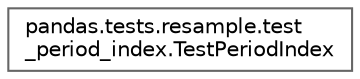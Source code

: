 digraph "Graphical Class Hierarchy"
{
 // LATEX_PDF_SIZE
  bgcolor="transparent";
  edge [fontname=Helvetica,fontsize=10,labelfontname=Helvetica,labelfontsize=10];
  node [fontname=Helvetica,fontsize=10,shape=box,height=0.2,width=0.4];
  rankdir="LR";
  Node0 [id="Node000000",label="pandas.tests.resample.test\l_period_index.TestPeriodIndex",height=0.2,width=0.4,color="grey40", fillcolor="white", style="filled",URL="$db/d7e/classpandas_1_1tests_1_1resample_1_1test__period__index_1_1TestPeriodIndex.html",tooltip=" "];
}
